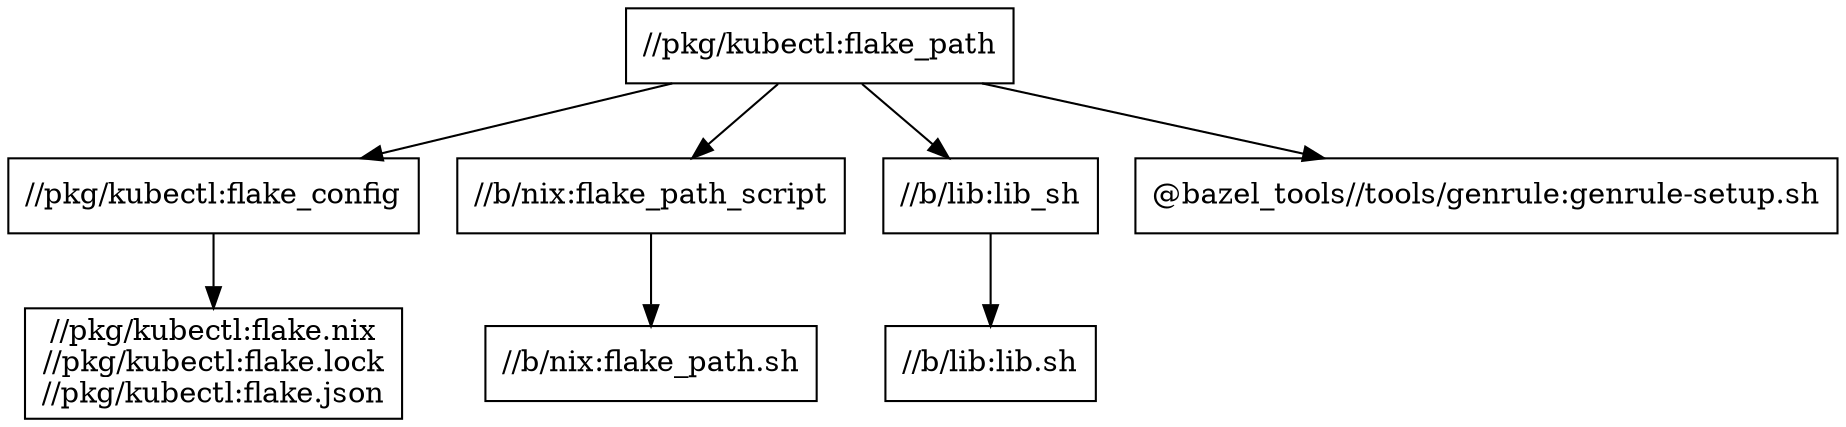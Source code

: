 digraph mygraph {
  node [shape=box];
  "//pkg/kubectl:flake_path"
  "//pkg/kubectl:flake_path" -> "//pkg/kubectl:flake_config"
  "//pkg/kubectl:flake_path" -> "//b/nix:flake_path_script"
  "//pkg/kubectl:flake_path" -> "//b/lib:lib_sh"
  "//pkg/kubectl:flake_path" -> "@bazel_tools//tools/genrule:genrule-setup.sh"
  "//b/lib:lib_sh"
  "//b/lib:lib_sh" -> "//b/lib:lib.sh"
  "@bazel_tools//tools/genrule:genrule-setup.sh"
  "//pkg/kubectl:flake_config"
  "//pkg/kubectl:flake_config" -> "//pkg/kubectl:flake.nix\n//pkg/kubectl:flake.lock\n//pkg/kubectl:flake.json"
  "//pkg/kubectl:flake.nix\n//pkg/kubectl:flake.lock\n//pkg/kubectl:flake.json"
  "//b/lib:lib.sh"
  "//b/nix:flake_path_script"
  "//b/nix:flake_path_script" -> "//b/nix:flake_path.sh"
  "//b/nix:flake_path.sh"
}
